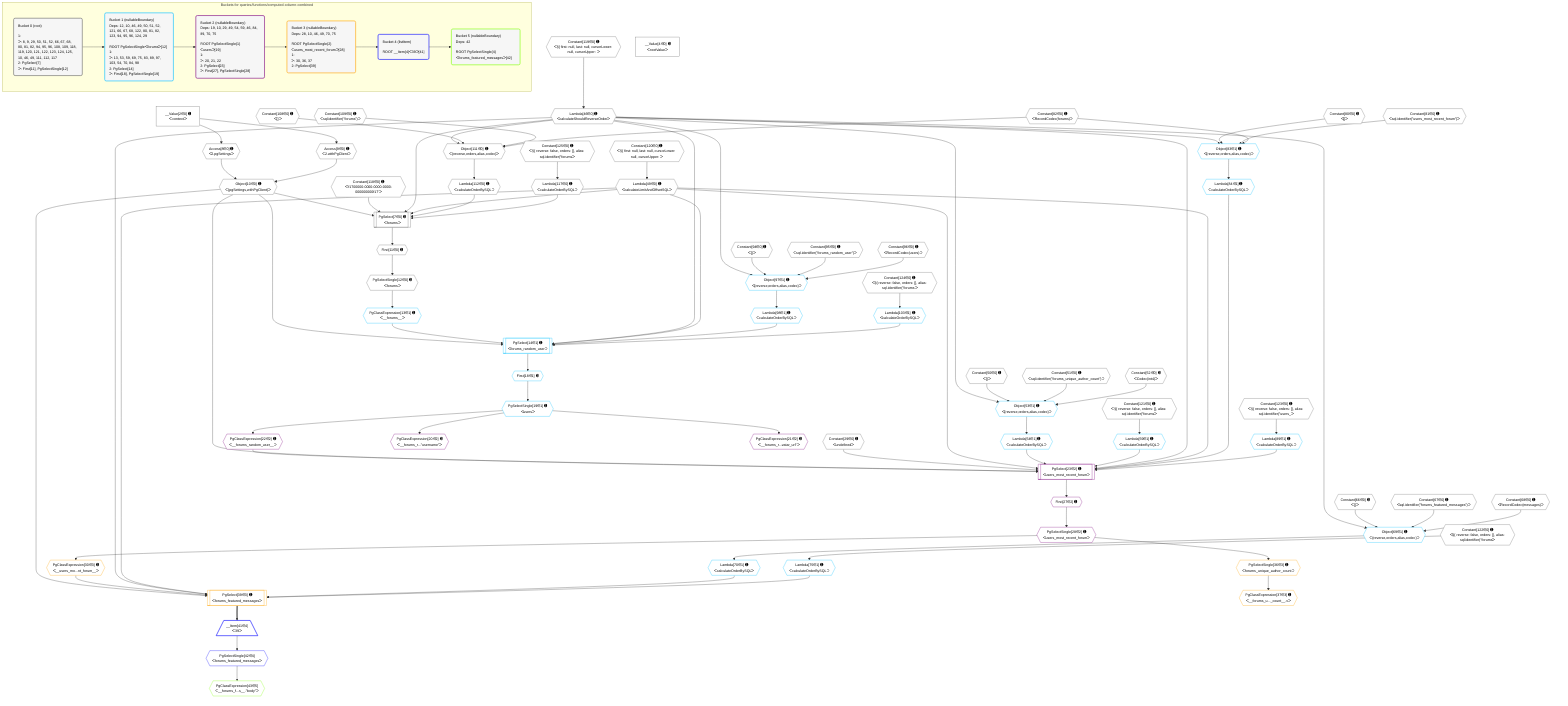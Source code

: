 %%{init: {'themeVariables': { 'fontSize': '12px'}}}%%
graph TD
    classDef path fill:#eee,stroke:#000,color:#000
    classDef plan fill:#fff,stroke-width:1px,color:#000
    classDef itemplan fill:#fff,stroke-width:2px,color:#000
    classDef unbatchedplan fill:#dff,stroke-width:1px,color:#000
    classDef sideeffectplan fill:#fcc,stroke-width:2px,color:#000
    classDef bucket fill:#f6f6f6,color:#000,stroke-width:2px,text-align:left


    %% plan dependencies
    PgSelect7[["PgSelect[7∈0] ➊<br />ᐸforumsᐳ"]]:::plan
    Object10{{"Object[10∈0] ➊<br />ᐸ{pgSettings,withPgClient}ᐳ"}}:::plan
    Constant118{{"Constant[118∈0] ➊<br />ᐸ'f1700000-0000-0000-0000-000000000f17'ᐳ"}}:::plan
    Lambda46{{"Lambda[46∈0] ➊<br />ᐸcalculateShouldReverseOrderᐳ"}}:::plan
    Lambda49{{"Lambda[49∈0] ➊<br />ᐸcalculateLimitAndOffsetSQLᐳ"}}:::plan
    Lambda112{{"Lambda[112∈0] ➊<br />ᐸcalculateOrderBySQLᐳ"}}:::plan
    Lambda117{{"Lambda[117∈0] ➊<br />ᐸcalculateOrderBySQLᐳ"}}:::plan
    Object10 & Constant118 & Lambda46 & Lambda49 & Lambda112 & Lambda117 --> PgSelect7
    Object111{{"Object[111∈0] ➊<br />ᐸ{reverse,orders,alias,codec}ᐳ"}}:::plan
    Constant108{{"Constant[108∈0] ➊<br />ᐸ[]ᐳ"}}:::plan
    Constant109{{"Constant[109∈0] ➊<br />ᐸsql.identifier(”forums”)ᐳ"}}:::plan
    Constant82{{"Constant[82∈0] ➊<br />ᐸRecordCodec(forums)ᐳ"}}:::plan
    Lambda46 & Constant108 & Constant109 & Constant82 --> Object111
    Access8{{"Access[8∈0] ➊<br />ᐸ2.pgSettingsᐳ"}}:::plan
    Access9{{"Access[9∈0] ➊<br />ᐸ2.withPgClientᐳ"}}:::plan
    Access8 & Access9 --> Object10
    __Value2["__Value[2∈0] ➊<br />ᐸcontextᐳ"]:::plan
    __Value2 --> Access8
    __Value2 --> Access9
    First11{{"First[11∈0] ➊"}}:::plan
    PgSelect7 --> First11
    PgSelectSingle12{{"PgSelectSingle[12∈0] ➊<br />ᐸforumsᐳ"}}:::plan
    First11 --> PgSelectSingle12
    Constant119{{"Constant[119∈0] ➊<br />ᐸ§{ first: null, last: null, cursorLower: null, cursorUpper: ᐳ"}}:::plan
    Constant119 --> Lambda46
    Constant120{{"Constant[120∈0] ➊<br />ᐸ§{ first: null, last: null, cursorLower: null, cursorUpper: ᐳ"}}:::plan
    Constant120 --> Lambda49
    Object111 --> Lambda112
    Constant125{{"Constant[125∈0] ➊<br />ᐸ§{ reverse: false, orders: [], alias: sql.identifier(”forumsᐳ"}}:::plan
    Constant125 --> Lambda117
    __Value4["__Value[4∈0] ➊<br />ᐸrootValueᐳ"]:::plan
    Constant29{{"Constant[29∈0] ➊<br />ᐸundefinedᐳ"}}:::plan
    Constant50{{"Constant[50∈0] ➊<br />ᐸ[]ᐳ"}}:::plan
    Constant51{{"Constant[51∈0] ➊<br />ᐸsql.identifier(”forums_unique_author_count”)ᐳ"}}:::plan
    Constant52{{"Constant[52∈0] ➊<br />ᐸCodec(int4)ᐳ"}}:::plan
    Constant66{{"Constant[66∈0] ➊<br />ᐸ[]ᐳ"}}:::plan
    Constant67{{"Constant[67∈0] ➊<br />ᐸsql.identifier(”forums_featured_messages”)ᐳ"}}:::plan
    Constant68{{"Constant[68∈0] ➊<br />ᐸRecordCodec(messages)ᐳ"}}:::plan
    Constant80{{"Constant[80∈0] ➊<br />ᐸ[]ᐳ"}}:::plan
    Constant81{{"Constant[81∈0] ➊<br />ᐸsql.identifier(”users_most_recent_forum”)ᐳ"}}:::plan
    Constant94{{"Constant[94∈0] ➊<br />ᐸ[]ᐳ"}}:::plan
    Constant95{{"Constant[95∈0] ➊<br />ᐸsql.identifier(”forums_random_user”)ᐳ"}}:::plan
    Constant96{{"Constant[96∈0] ➊<br />ᐸRecordCodec(users)ᐳ"}}:::plan
    Constant121{{"Constant[121∈0] ➊<br />ᐸ§{ reverse: false, orders: [], alias: sql.identifier(”forumsᐳ"}}:::plan
    Constant122{{"Constant[122∈0] ➊<br />ᐸ§{ reverse: false, orders: [], alias: sql.identifier(”forumsᐳ"}}:::plan
    Constant123{{"Constant[123∈0] ➊<br />ᐸ§{ reverse: false, orders: [], alias: sql.identifier(”users_ᐳ"}}:::plan
    Constant124{{"Constant[124∈0] ➊<br />ᐸ§{ reverse: false, orders: [], alias: sql.identifier(”forumsᐳ"}}:::plan
    PgSelect14[["PgSelect[14∈1] ➊<br />ᐸforums_random_userᐳ"]]:::plan
    PgClassExpression13{{"PgClassExpression[13∈1] ➊<br />ᐸ__forums__ᐳ"}}:::plan
    Lambda98{{"Lambda[98∈1] ➊<br />ᐸcalculateOrderBySQLᐳ"}}:::plan
    Lambda103{{"Lambda[103∈1] ➊<br />ᐸcalculateOrderBySQLᐳ"}}:::plan
    Object10 & PgClassExpression13 & Lambda46 & Lambda49 & Lambda98 & Lambda103 --> PgSelect14
    Object53{{"Object[53∈1] ➊<br />ᐸ{reverse,orders,alias,codec}ᐳ"}}:::plan
    Lambda46 & Constant50 & Constant51 & Constant52 --> Object53
    Object69{{"Object[69∈1] ➊<br />ᐸ{reverse,orders,alias,codec}ᐳ"}}:::plan
    Lambda46 & Constant66 & Constant67 & Constant68 --> Object69
    Object83{{"Object[83∈1] ➊<br />ᐸ{reverse,orders,alias,codec}ᐳ"}}:::plan
    Lambda46 & Constant80 & Constant81 & Constant82 --> Object83
    Object97{{"Object[97∈1] ➊<br />ᐸ{reverse,orders,alias,codec}ᐳ"}}:::plan
    Lambda46 & Constant94 & Constant95 & Constant96 --> Object97
    PgSelectSingle12 --> PgClassExpression13
    First18{{"First[18∈1] ➊"}}:::plan
    PgSelect14 --> First18
    PgSelectSingle19{{"PgSelectSingle[19∈1] ➊<br />ᐸusersᐳ"}}:::plan
    First18 --> PgSelectSingle19
    Lambda54{{"Lambda[54∈1] ➊<br />ᐸcalculateOrderBySQLᐳ"}}:::plan
    Object53 --> Lambda54
    Lambda59{{"Lambda[59∈1] ➊<br />ᐸcalculateOrderBySQLᐳ"}}:::plan
    Constant121 --> Lambda59
    Lambda70{{"Lambda[70∈1] ➊<br />ᐸcalculateOrderBySQLᐳ"}}:::plan
    Object69 --> Lambda70
    Lambda75{{"Lambda[75∈1] ➊<br />ᐸcalculateOrderBySQLᐳ"}}:::plan
    Constant122 --> Lambda75
    Lambda84{{"Lambda[84∈1] ➊<br />ᐸcalculateOrderBySQLᐳ"}}:::plan
    Object83 --> Lambda84
    Lambda89{{"Lambda[89∈1] ➊<br />ᐸcalculateOrderBySQLᐳ"}}:::plan
    Constant123 --> Lambda89
    Object97 --> Lambda98
    Constant124 --> Lambda103
    PgSelect23[["PgSelect[23∈2] ➊<br />ᐸusers_most_recent_forumᐳ"]]:::plan
    PgClassExpression22{{"PgClassExpression[22∈2] ➊<br />ᐸ__forums_random_user__ᐳ"}}:::plan
    Object10 & PgClassExpression22 & Constant29 & Lambda49 & Lambda54 & Lambda59 & Lambda46 & Lambda49 & Lambda84 & Lambda89 --> PgSelect23
    PgClassExpression20{{"PgClassExpression[20∈2] ➊<br />ᐸ__forums_r...”username”ᐳ"}}:::plan
    PgSelectSingle19 --> PgClassExpression20
    PgClassExpression21{{"PgClassExpression[21∈2] ➊<br />ᐸ__forums_r...vatar_url”ᐳ"}}:::plan
    PgSelectSingle19 --> PgClassExpression21
    PgSelectSingle19 --> PgClassExpression22
    First27{{"First[27∈2] ➊"}}:::plan
    PgSelect23 --> First27
    PgSelectSingle28{{"PgSelectSingle[28∈2] ➊<br />ᐸusers_most_recent_forumᐳ"}}:::plan
    First27 --> PgSelectSingle28
    PgSelect39[["PgSelect[39∈3] ➊<br />ᐸforums_featured_messagesᐳ"]]:::plan
    PgClassExpression30{{"PgClassExpression[30∈3] ➊<br />ᐸ__users_mo...nt_forum__ᐳ"}}:::plan
    Object10 & PgClassExpression30 & Lambda46 & Lambda49 & Lambda70 & Lambda75 --> PgSelect39
    PgSelectSingle28 --> PgClassExpression30
    PgSelectSingle36{{"PgSelectSingle[36∈3] ➊<br />ᐸforums_unique_author_countᐳ"}}:::plan
    PgSelectSingle28 --> PgSelectSingle36
    PgClassExpression37{{"PgClassExpression[37∈3] ➊<br />ᐸ__forums_u..._count__.vᐳ"}}:::plan
    PgSelectSingle36 --> PgClassExpression37
    __Item41[/"__Item[41∈4]<br />ᐸ39ᐳ"\]:::itemplan
    PgSelect39 ==> __Item41
    PgSelectSingle42{{"PgSelectSingle[42∈4]<br />ᐸforums_featured_messagesᐳ"}}:::plan
    __Item41 --> PgSelectSingle42
    PgClassExpression43{{"PgClassExpression[43∈5]<br />ᐸ__forums_f...s__.”body”ᐳ"}}:::plan
    PgSelectSingle42 --> PgClassExpression43

    %% define steps

    subgraph "Buckets for queries/functions/computed-column-combined"
    Bucket0("Bucket 0 (root)<br /><br />1: <br />ᐳ: 8, 9, 29, 50, 51, 52, 66, 67, 68, 80, 81, 82, 94, 95, 96, 108, 109, 118, 119, 120, 121, 122, 123, 124, 125, 10, 46, 49, 111, 112, 117<br />2: PgSelect[7]<br />ᐳ: First[11], PgSelectSingle[12]"):::bucket
    classDef bucket0 stroke:#696969
    class Bucket0,__Value2,__Value4,PgSelect7,Access8,Access9,Object10,First11,PgSelectSingle12,Constant29,Lambda46,Lambda49,Constant50,Constant51,Constant52,Constant66,Constant67,Constant68,Constant80,Constant81,Constant82,Constant94,Constant95,Constant96,Constant108,Constant109,Object111,Lambda112,Lambda117,Constant118,Constant119,Constant120,Constant121,Constant122,Constant123,Constant124,Constant125 bucket0
    Bucket1("Bucket 1 (nullableBoundary)<br />Deps: 12, 10, 46, 49, 50, 51, 52, 121, 66, 67, 68, 122, 80, 81, 82, 123, 94, 95, 96, 124, 29<br /><br />ROOT PgSelectSingleᐸforumsᐳ[12]<br />1: <br />ᐳ: 13, 53, 59, 69, 75, 83, 89, 97, 103, 54, 70, 84, 98<br />2: PgSelect[14]<br />ᐳ: First[18], PgSelectSingle[19]"):::bucket
    classDef bucket1 stroke:#00bfff
    class Bucket1,PgClassExpression13,PgSelect14,First18,PgSelectSingle19,Object53,Lambda54,Lambda59,Object69,Lambda70,Lambda75,Object83,Lambda84,Lambda89,Object97,Lambda98,Lambda103 bucket1
    Bucket2("Bucket 2 (nullableBoundary)<br />Deps: 19, 10, 29, 49, 54, 59, 46, 84, 89, 70, 75<br /><br />ROOT PgSelectSingle{1}ᐸusersᐳ[19]<br />1: <br />ᐳ: 20, 21, 22<br />2: PgSelect[23]<br />ᐳ: First[27], PgSelectSingle[28]"):::bucket
    classDef bucket2 stroke:#7f007f
    class Bucket2,PgClassExpression20,PgClassExpression21,PgClassExpression22,PgSelect23,First27,PgSelectSingle28 bucket2
    Bucket3("Bucket 3 (nullableBoundary)<br />Deps: 28, 10, 46, 49, 70, 75<br /><br />ROOT PgSelectSingle{2}ᐸusers_most_recent_forumᐳ[28]<br />1: <br />ᐳ: 30, 36, 37<br />2: PgSelect[39]"):::bucket
    classDef bucket3 stroke:#ffa500
    class Bucket3,PgClassExpression30,PgSelectSingle36,PgClassExpression37,PgSelect39 bucket3
    Bucket4("Bucket 4 (listItem)<br /><br />ROOT __Item{4}ᐸ39ᐳ[41]"):::bucket
    classDef bucket4 stroke:#0000ff
    class Bucket4,__Item41,PgSelectSingle42 bucket4
    Bucket5("Bucket 5 (nullableBoundary)<br />Deps: 42<br /><br />ROOT PgSelectSingle{4}ᐸforums_featured_messagesᐳ[42]"):::bucket
    classDef bucket5 stroke:#7fff00
    class Bucket5,PgClassExpression43 bucket5
    Bucket0 --> Bucket1
    Bucket1 --> Bucket2
    Bucket2 --> Bucket3
    Bucket3 --> Bucket4
    Bucket4 --> Bucket5
    end